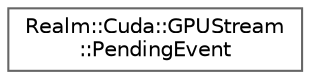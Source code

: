 digraph "Graphical Class Hierarchy"
{
 // LATEX_PDF_SIZE
  bgcolor="transparent";
  edge [fontname=Helvetica,fontsize=10,labelfontname=Helvetica,labelfontsize=10];
  node [fontname=Helvetica,fontsize=10,shape=box,height=0.2,width=0.4];
  rankdir="LR";
  Node0 [id="Node000000",label="Realm::Cuda::GPUStream\l::PendingEvent",height=0.2,width=0.4,color="grey40", fillcolor="white", style="filled",URL="$structRealm_1_1Cuda_1_1GPUStream_1_1PendingEvent.html",tooltip=" "];
}
